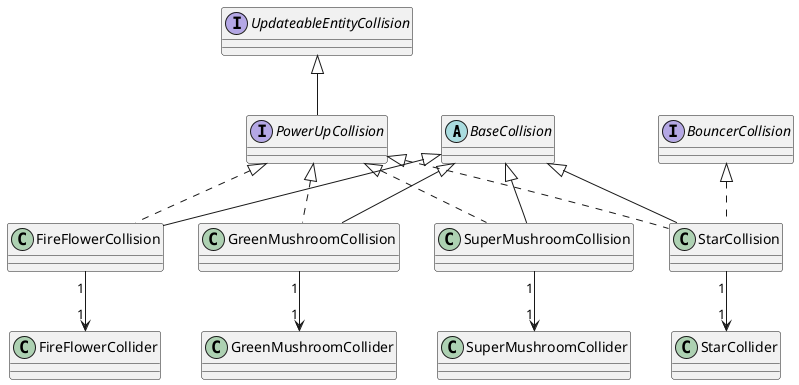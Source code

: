@startuml

abstract BaseCollision

interface PowerUpCollision
interface UpdateableEntityCollision
interface BouncerCollision

PowerUpCollision -u-|> UpdateableEntityCollision

FireFlowerCollision .u.|> PowerUpCollision
FireFlowerCollision -u-|> BaseCollision
FireFlowerCollision "1" --> "1" FireFlowerCollider

GreenMushroomCollision .u.|> PowerUpCollision
GreenMushroomCollision -u-|> BaseCollision
GreenMushroomCollision "1" --> "1" GreenMushroomCollider

StarCollision .u.|> PowerUpCollision
StarCollision .u.|> BouncerCollision
StarCollision -u-|> BaseCollision
StarCollision "1" --> "1" StarCollider

SuperMushroomCollision .u.|> PowerUpCollision
SuperMushroomCollision -u-|> BaseCollision
SuperMushroomCollision "1" --> "1" SuperMushroomCollider

@enduml
